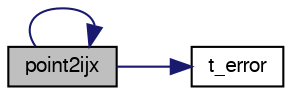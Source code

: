 digraph "point2ijx"
{
  bgcolor="transparent";
  edge [fontname="FreeSans",fontsize="10",labelfontname="FreeSans",labelfontsize="10"];
  node [fontname="FreeSans",fontsize="10",shape=record];
  rankdir="LR";
  Node1 [label="point2ijx",height=0.2,width=0.4,color="black", fillcolor="grey75", style="filled" fontcolor="black"];
  Node1 -> Node1 [color="midnightblue",fontsize="10",style="solid",fontname="FreeSans"];
  Node1 -> Node2 [color="midnightblue",fontsize="10",style="solid",fontname="FreeSans"];
  Node2 [label="t_error",height=0.2,width=0.4,color="black",URL="$error_8c.html#af79ef7c6656ef0f3d2786e2b09c1755f"];
}
